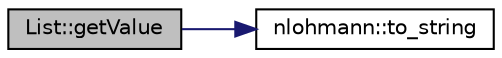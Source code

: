 digraph "List::getValue"
{
 // LATEX_PDF_SIZE
  edge [fontname="Helvetica",fontsize="10",labelfontname="Helvetica",labelfontsize="10"];
  node [fontname="Helvetica",fontsize="10",shape=record];
  rankdir="LR";
  Node1 [label="List::getValue",height=0.2,width=0.4,color="black", fillcolor="grey75", style="filled", fontcolor="black",tooltip="give us the among of space that need to be reserved"];
  Node1 -> Node2 [color="midnightblue",fontsize="10",style="solid",fontname="Helvetica"];
  Node2 [label="nlohmann::to_string",height=0.2,width=0.4,color="black", fillcolor="white", style="filled",URL="$namespacenlohmann.html#a6ce645a0b8717757e096a5b5773b7a16",tooltip="user-defined to_string function for JSON values"];
}
